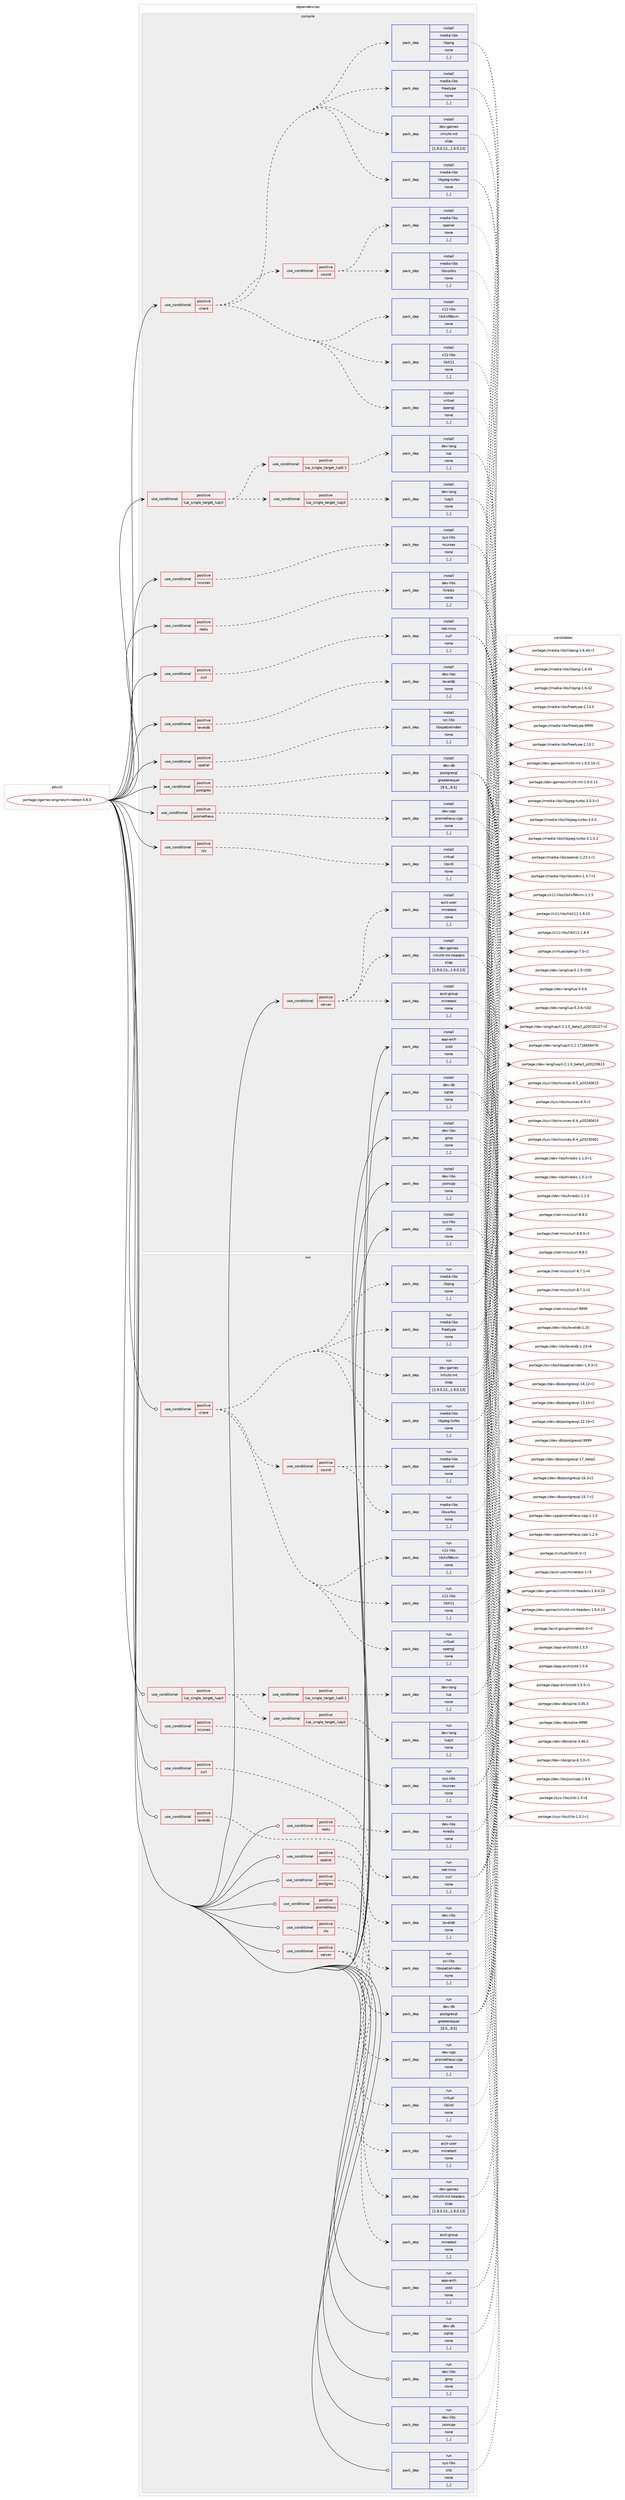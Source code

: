 digraph prolog {

# *************
# Graph options
# *************

newrank=true;
concentrate=true;
compound=true;
graph [rankdir=LR,fontname=Helvetica,fontsize=10,ranksep=1.5];#, ranksep=2.5, nodesep=0.2];
edge  [arrowhead=vee];
node  [fontname=Helvetica,fontsize=10];

# **********
# The ebuild
# **********

subgraph cluster_leftcol {
color=gray;
label=<<i>ebuild</i>>;
id [label="portage://games-engines/minetest-5.8.0", color=red, width=4, href="../games-engines/minetest-5.8.0.svg"];
}

# ****************
# The dependencies
# ****************

subgraph cluster_midcol {
color=gray;
label=<<i>dependencies</i>>;
subgraph cluster_compile {
fillcolor="#eeeeee";
style=filled;
label=<<i>compile</i>>;
subgraph cond63636 {
dependency228645 [label=<<TABLE BORDER="0" CELLBORDER="1" CELLSPACING="0" CELLPADDING="4"><TR><TD ROWSPAN="3" CELLPADDING="10">use_conditional</TD></TR><TR><TD>positive</TD></TR><TR><TD>client</TD></TR></TABLE>>, shape=none, color=red];
subgraph pack163516 {
dependency228646 [label=<<TABLE BORDER="0" CELLBORDER="1" CELLSPACING="0" CELLPADDING="4" WIDTH="220"><TR><TD ROWSPAN="6" CELLPADDING="30">pack_dep</TD></TR><TR><TD WIDTH="110">install</TD></TR><TR><TD>dev-games</TD></TR><TR><TD>irrlicht-mt</TD></TR><TR><TD>tilde</TD></TR><TR><TD>[1.9.0.13,,,1.9.0.13]</TD></TR></TABLE>>, shape=none, color=blue];
}
dependency228645:e -> dependency228646:w [weight=20,style="dashed",arrowhead="vee"];
subgraph pack163517 {
dependency228647 [label=<<TABLE BORDER="0" CELLBORDER="1" CELLSPACING="0" CELLPADDING="4" WIDTH="220"><TR><TD ROWSPAN="6" CELLPADDING="30">pack_dep</TD></TR><TR><TD WIDTH="110">install</TD></TR><TR><TD>media-libs</TD></TR><TR><TD>freetype</TD></TR><TR><TD>none</TD></TR><TR><TD>[,,]</TD></TR></TABLE>>, shape=none, color=blue];
}
dependency228645:e -> dependency228647:w [weight=20,style="dashed",arrowhead="vee"];
subgraph pack163518 {
dependency228648 [label=<<TABLE BORDER="0" CELLBORDER="1" CELLSPACING="0" CELLPADDING="4" WIDTH="220"><TR><TD ROWSPAN="6" CELLPADDING="30">pack_dep</TD></TR><TR><TD WIDTH="110">install</TD></TR><TR><TD>media-libs</TD></TR><TR><TD>libpng</TD></TR><TR><TD>none</TD></TR><TR><TD>[,,]</TD></TR></TABLE>>, shape=none, color=blue];
}
dependency228645:e -> dependency228648:w [weight=20,style="dashed",arrowhead="vee"];
subgraph pack163519 {
dependency228649 [label=<<TABLE BORDER="0" CELLBORDER="1" CELLSPACING="0" CELLPADDING="4" WIDTH="220"><TR><TD ROWSPAN="6" CELLPADDING="30">pack_dep</TD></TR><TR><TD WIDTH="110">install</TD></TR><TR><TD>media-libs</TD></TR><TR><TD>libjpeg-turbo</TD></TR><TR><TD>none</TD></TR><TR><TD>[,,]</TD></TR></TABLE>>, shape=none, color=blue];
}
dependency228645:e -> dependency228649:w [weight=20,style="dashed",arrowhead="vee"];
subgraph pack163520 {
dependency228650 [label=<<TABLE BORDER="0" CELLBORDER="1" CELLSPACING="0" CELLPADDING="4" WIDTH="220"><TR><TD ROWSPAN="6" CELLPADDING="30">pack_dep</TD></TR><TR><TD WIDTH="110">install</TD></TR><TR><TD>virtual</TD></TR><TR><TD>opengl</TD></TR><TR><TD>none</TD></TR><TR><TD>[,,]</TD></TR></TABLE>>, shape=none, color=blue];
}
dependency228645:e -> dependency228650:w [weight=20,style="dashed",arrowhead="vee"];
subgraph pack163521 {
dependency228651 [label=<<TABLE BORDER="0" CELLBORDER="1" CELLSPACING="0" CELLPADDING="4" WIDTH="220"><TR><TD ROWSPAN="6" CELLPADDING="30">pack_dep</TD></TR><TR><TD WIDTH="110">install</TD></TR><TR><TD>x11-libs</TD></TR><TR><TD>libX11</TD></TR><TR><TD>none</TD></TR><TR><TD>[,,]</TD></TR></TABLE>>, shape=none, color=blue];
}
dependency228645:e -> dependency228651:w [weight=20,style="dashed",arrowhead="vee"];
subgraph pack163522 {
dependency228652 [label=<<TABLE BORDER="0" CELLBORDER="1" CELLSPACING="0" CELLPADDING="4" WIDTH="220"><TR><TD ROWSPAN="6" CELLPADDING="30">pack_dep</TD></TR><TR><TD WIDTH="110">install</TD></TR><TR><TD>x11-libs</TD></TR><TR><TD>libXxf86vm</TD></TR><TR><TD>none</TD></TR><TR><TD>[,,]</TD></TR></TABLE>>, shape=none, color=blue];
}
dependency228645:e -> dependency228652:w [weight=20,style="dashed",arrowhead="vee"];
subgraph cond63637 {
dependency228653 [label=<<TABLE BORDER="0" CELLBORDER="1" CELLSPACING="0" CELLPADDING="4"><TR><TD ROWSPAN="3" CELLPADDING="10">use_conditional</TD></TR><TR><TD>positive</TD></TR><TR><TD>sound</TD></TR></TABLE>>, shape=none, color=red];
subgraph pack163523 {
dependency228654 [label=<<TABLE BORDER="0" CELLBORDER="1" CELLSPACING="0" CELLPADDING="4" WIDTH="220"><TR><TD ROWSPAN="6" CELLPADDING="30">pack_dep</TD></TR><TR><TD WIDTH="110">install</TD></TR><TR><TD>media-libs</TD></TR><TR><TD>libvorbis</TD></TR><TR><TD>none</TD></TR><TR><TD>[,,]</TD></TR></TABLE>>, shape=none, color=blue];
}
dependency228653:e -> dependency228654:w [weight=20,style="dashed",arrowhead="vee"];
subgraph pack163524 {
dependency228655 [label=<<TABLE BORDER="0" CELLBORDER="1" CELLSPACING="0" CELLPADDING="4" WIDTH="220"><TR><TD ROWSPAN="6" CELLPADDING="30">pack_dep</TD></TR><TR><TD WIDTH="110">install</TD></TR><TR><TD>media-libs</TD></TR><TR><TD>openal</TD></TR><TR><TD>none</TD></TR><TR><TD>[,,]</TD></TR></TABLE>>, shape=none, color=blue];
}
dependency228653:e -> dependency228655:w [weight=20,style="dashed",arrowhead="vee"];
}
dependency228645:e -> dependency228653:w [weight=20,style="dashed",arrowhead="vee"];
}
id:e -> dependency228645:w [weight=20,style="solid",arrowhead="vee"];
subgraph cond63638 {
dependency228656 [label=<<TABLE BORDER="0" CELLBORDER="1" CELLSPACING="0" CELLPADDING="4"><TR><TD ROWSPAN="3" CELLPADDING="10">use_conditional</TD></TR><TR><TD>positive</TD></TR><TR><TD>curl</TD></TR></TABLE>>, shape=none, color=red];
subgraph pack163525 {
dependency228657 [label=<<TABLE BORDER="0" CELLBORDER="1" CELLSPACING="0" CELLPADDING="4" WIDTH="220"><TR><TD ROWSPAN="6" CELLPADDING="30">pack_dep</TD></TR><TR><TD WIDTH="110">install</TD></TR><TR><TD>net-misc</TD></TR><TR><TD>curl</TD></TR><TR><TD>none</TD></TR><TR><TD>[,,]</TD></TR></TABLE>>, shape=none, color=blue];
}
dependency228656:e -> dependency228657:w [weight=20,style="dashed",arrowhead="vee"];
}
id:e -> dependency228656:w [weight=20,style="solid",arrowhead="vee"];
subgraph cond63639 {
dependency228658 [label=<<TABLE BORDER="0" CELLBORDER="1" CELLSPACING="0" CELLPADDING="4"><TR><TD ROWSPAN="3" CELLPADDING="10">use_conditional</TD></TR><TR><TD>positive</TD></TR><TR><TD>leveldb</TD></TR></TABLE>>, shape=none, color=red];
subgraph pack163526 {
dependency228659 [label=<<TABLE BORDER="0" CELLBORDER="1" CELLSPACING="0" CELLPADDING="4" WIDTH="220"><TR><TD ROWSPAN="6" CELLPADDING="30">pack_dep</TD></TR><TR><TD WIDTH="110">install</TD></TR><TR><TD>dev-libs</TD></TR><TR><TD>leveldb</TD></TR><TR><TD>none</TD></TR><TR><TD>[,,]</TD></TR></TABLE>>, shape=none, color=blue];
}
dependency228658:e -> dependency228659:w [weight=20,style="dashed",arrowhead="vee"];
}
id:e -> dependency228658:w [weight=20,style="solid",arrowhead="vee"];
subgraph cond63640 {
dependency228660 [label=<<TABLE BORDER="0" CELLBORDER="1" CELLSPACING="0" CELLPADDING="4"><TR><TD ROWSPAN="3" CELLPADDING="10">use_conditional</TD></TR><TR><TD>positive</TD></TR><TR><TD>lua_single_target_luajit</TD></TR></TABLE>>, shape=none, color=red];
subgraph cond63641 {
dependency228661 [label=<<TABLE BORDER="0" CELLBORDER="1" CELLSPACING="0" CELLPADDING="4"><TR><TD ROWSPAN="3" CELLPADDING="10">use_conditional</TD></TR><TR><TD>positive</TD></TR><TR><TD>lua_single_target_luajit</TD></TR></TABLE>>, shape=none, color=red];
subgraph pack163527 {
dependency228662 [label=<<TABLE BORDER="0" CELLBORDER="1" CELLSPACING="0" CELLPADDING="4" WIDTH="220"><TR><TD ROWSPAN="6" CELLPADDING="30">pack_dep</TD></TR><TR><TD WIDTH="110">install</TD></TR><TR><TD>dev-lang</TD></TR><TR><TD>luajit</TD></TR><TR><TD>none</TD></TR><TR><TD>[,,]</TD></TR></TABLE>>, shape=none, color=blue];
}
dependency228661:e -> dependency228662:w [weight=20,style="dashed",arrowhead="vee"];
}
dependency228660:e -> dependency228661:w [weight=20,style="dashed",arrowhead="vee"];
subgraph cond63642 {
dependency228663 [label=<<TABLE BORDER="0" CELLBORDER="1" CELLSPACING="0" CELLPADDING="4"><TR><TD ROWSPAN="3" CELLPADDING="10">use_conditional</TD></TR><TR><TD>positive</TD></TR><TR><TD>lua_single_target_lua5-1</TD></TR></TABLE>>, shape=none, color=red];
subgraph pack163528 {
dependency228664 [label=<<TABLE BORDER="0" CELLBORDER="1" CELLSPACING="0" CELLPADDING="4" WIDTH="220"><TR><TD ROWSPAN="6" CELLPADDING="30">pack_dep</TD></TR><TR><TD WIDTH="110">install</TD></TR><TR><TD>dev-lang</TD></TR><TR><TD>lua</TD></TR><TR><TD>none</TD></TR><TR><TD>[,,]</TD></TR></TABLE>>, shape=none, color=blue];
}
dependency228663:e -> dependency228664:w [weight=20,style="dashed",arrowhead="vee"];
}
dependency228660:e -> dependency228663:w [weight=20,style="dashed",arrowhead="vee"];
}
id:e -> dependency228660:w [weight=20,style="solid",arrowhead="vee"];
subgraph cond63643 {
dependency228665 [label=<<TABLE BORDER="0" CELLBORDER="1" CELLSPACING="0" CELLPADDING="4"><TR><TD ROWSPAN="3" CELLPADDING="10">use_conditional</TD></TR><TR><TD>positive</TD></TR><TR><TD>ncurses</TD></TR></TABLE>>, shape=none, color=red];
subgraph pack163529 {
dependency228666 [label=<<TABLE BORDER="0" CELLBORDER="1" CELLSPACING="0" CELLPADDING="4" WIDTH="220"><TR><TD ROWSPAN="6" CELLPADDING="30">pack_dep</TD></TR><TR><TD WIDTH="110">install</TD></TR><TR><TD>sys-libs</TD></TR><TR><TD>ncurses</TD></TR><TR><TD>none</TD></TR><TR><TD>[,,]</TD></TR></TABLE>>, shape=none, color=blue];
}
dependency228665:e -> dependency228666:w [weight=20,style="dashed",arrowhead="vee"];
}
id:e -> dependency228665:w [weight=20,style="solid",arrowhead="vee"];
subgraph cond63644 {
dependency228667 [label=<<TABLE BORDER="0" CELLBORDER="1" CELLSPACING="0" CELLPADDING="4"><TR><TD ROWSPAN="3" CELLPADDING="10">use_conditional</TD></TR><TR><TD>positive</TD></TR><TR><TD>nls</TD></TR></TABLE>>, shape=none, color=red];
subgraph pack163530 {
dependency228668 [label=<<TABLE BORDER="0" CELLBORDER="1" CELLSPACING="0" CELLPADDING="4" WIDTH="220"><TR><TD ROWSPAN="6" CELLPADDING="30">pack_dep</TD></TR><TR><TD WIDTH="110">install</TD></TR><TR><TD>virtual</TD></TR><TR><TD>libintl</TD></TR><TR><TD>none</TD></TR><TR><TD>[,,]</TD></TR></TABLE>>, shape=none, color=blue];
}
dependency228667:e -> dependency228668:w [weight=20,style="dashed",arrowhead="vee"];
}
id:e -> dependency228667:w [weight=20,style="solid",arrowhead="vee"];
subgraph cond63645 {
dependency228669 [label=<<TABLE BORDER="0" CELLBORDER="1" CELLSPACING="0" CELLPADDING="4"><TR><TD ROWSPAN="3" CELLPADDING="10">use_conditional</TD></TR><TR><TD>positive</TD></TR><TR><TD>postgres</TD></TR></TABLE>>, shape=none, color=red];
subgraph pack163531 {
dependency228670 [label=<<TABLE BORDER="0" CELLBORDER="1" CELLSPACING="0" CELLPADDING="4" WIDTH="220"><TR><TD ROWSPAN="6" CELLPADDING="30">pack_dep</TD></TR><TR><TD WIDTH="110">install</TD></TR><TR><TD>dev-db</TD></TR><TR><TD>postgresql</TD></TR><TR><TD>greaterequal</TD></TR><TR><TD>[9.5,,,9.5]</TD></TR></TABLE>>, shape=none, color=blue];
}
dependency228669:e -> dependency228670:w [weight=20,style="dashed",arrowhead="vee"];
}
id:e -> dependency228669:w [weight=20,style="solid",arrowhead="vee"];
subgraph cond63646 {
dependency228671 [label=<<TABLE BORDER="0" CELLBORDER="1" CELLSPACING="0" CELLPADDING="4"><TR><TD ROWSPAN="3" CELLPADDING="10">use_conditional</TD></TR><TR><TD>positive</TD></TR><TR><TD>prometheus</TD></TR></TABLE>>, shape=none, color=red];
subgraph pack163532 {
dependency228672 [label=<<TABLE BORDER="0" CELLBORDER="1" CELLSPACING="0" CELLPADDING="4" WIDTH="220"><TR><TD ROWSPAN="6" CELLPADDING="30">pack_dep</TD></TR><TR><TD WIDTH="110">install</TD></TR><TR><TD>dev-cpp</TD></TR><TR><TD>prometheus-cpp</TD></TR><TR><TD>none</TD></TR><TR><TD>[,,]</TD></TR></TABLE>>, shape=none, color=blue];
}
dependency228671:e -> dependency228672:w [weight=20,style="dashed",arrowhead="vee"];
}
id:e -> dependency228671:w [weight=20,style="solid",arrowhead="vee"];
subgraph cond63647 {
dependency228673 [label=<<TABLE BORDER="0" CELLBORDER="1" CELLSPACING="0" CELLPADDING="4"><TR><TD ROWSPAN="3" CELLPADDING="10">use_conditional</TD></TR><TR><TD>positive</TD></TR><TR><TD>redis</TD></TR></TABLE>>, shape=none, color=red];
subgraph pack163533 {
dependency228674 [label=<<TABLE BORDER="0" CELLBORDER="1" CELLSPACING="0" CELLPADDING="4" WIDTH="220"><TR><TD ROWSPAN="6" CELLPADDING="30">pack_dep</TD></TR><TR><TD WIDTH="110">install</TD></TR><TR><TD>dev-libs</TD></TR><TR><TD>hiredis</TD></TR><TR><TD>none</TD></TR><TR><TD>[,,]</TD></TR></TABLE>>, shape=none, color=blue];
}
dependency228673:e -> dependency228674:w [weight=20,style="dashed",arrowhead="vee"];
}
id:e -> dependency228673:w [weight=20,style="solid",arrowhead="vee"];
subgraph cond63648 {
dependency228675 [label=<<TABLE BORDER="0" CELLBORDER="1" CELLSPACING="0" CELLPADDING="4"><TR><TD ROWSPAN="3" CELLPADDING="10">use_conditional</TD></TR><TR><TD>positive</TD></TR><TR><TD>server</TD></TR></TABLE>>, shape=none, color=red];
subgraph pack163534 {
dependency228676 [label=<<TABLE BORDER="0" CELLBORDER="1" CELLSPACING="0" CELLPADDING="4" WIDTH="220"><TR><TD ROWSPAN="6" CELLPADDING="30">pack_dep</TD></TR><TR><TD WIDTH="110">install</TD></TR><TR><TD>acct-group</TD></TR><TR><TD>minetest</TD></TR><TR><TD>none</TD></TR><TR><TD>[,,]</TD></TR></TABLE>>, shape=none, color=blue];
}
dependency228675:e -> dependency228676:w [weight=20,style="dashed",arrowhead="vee"];
subgraph pack163535 {
dependency228677 [label=<<TABLE BORDER="0" CELLBORDER="1" CELLSPACING="0" CELLPADDING="4" WIDTH="220"><TR><TD ROWSPAN="6" CELLPADDING="30">pack_dep</TD></TR><TR><TD WIDTH="110">install</TD></TR><TR><TD>acct-user</TD></TR><TR><TD>minetest</TD></TR><TR><TD>none</TD></TR><TR><TD>[,,]</TD></TR></TABLE>>, shape=none, color=blue];
}
dependency228675:e -> dependency228677:w [weight=20,style="dashed",arrowhead="vee"];
subgraph pack163536 {
dependency228678 [label=<<TABLE BORDER="0" CELLBORDER="1" CELLSPACING="0" CELLPADDING="4" WIDTH="220"><TR><TD ROWSPAN="6" CELLPADDING="30">pack_dep</TD></TR><TR><TD WIDTH="110">install</TD></TR><TR><TD>dev-games</TD></TR><TR><TD>irrlicht-mt-headers</TD></TR><TR><TD>tilde</TD></TR><TR><TD>[1.9.0.13,,,1.9.0.13]</TD></TR></TABLE>>, shape=none, color=blue];
}
dependency228675:e -> dependency228678:w [weight=20,style="dashed",arrowhead="vee"];
}
id:e -> dependency228675:w [weight=20,style="solid",arrowhead="vee"];
subgraph cond63649 {
dependency228679 [label=<<TABLE BORDER="0" CELLBORDER="1" CELLSPACING="0" CELLPADDING="4"><TR><TD ROWSPAN="3" CELLPADDING="10">use_conditional</TD></TR><TR><TD>positive</TD></TR><TR><TD>spatial</TD></TR></TABLE>>, shape=none, color=red];
subgraph pack163537 {
dependency228680 [label=<<TABLE BORDER="0" CELLBORDER="1" CELLSPACING="0" CELLPADDING="4" WIDTH="220"><TR><TD ROWSPAN="6" CELLPADDING="30">pack_dep</TD></TR><TR><TD WIDTH="110">install</TD></TR><TR><TD>sci-libs</TD></TR><TR><TD>libspatialindex</TD></TR><TR><TD>none</TD></TR><TR><TD>[,,]</TD></TR></TABLE>>, shape=none, color=blue];
}
dependency228679:e -> dependency228680:w [weight=20,style="dashed",arrowhead="vee"];
}
id:e -> dependency228679:w [weight=20,style="solid",arrowhead="vee"];
subgraph pack163538 {
dependency228681 [label=<<TABLE BORDER="0" CELLBORDER="1" CELLSPACING="0" CELLPADDING="4" WIDTH="220"><TR><TD ROWSPAN="6" CELLPADDING="30">pack_dep</TD></TR><TR><TD WIDTH="110">install</TD></TR><TR><TD>app-arch</TD></TR><TR><TD>zstd</TD></TR><TR><TD>none</TD></TR><TR><TD>[,,]</TD></TR></TABLE>>, shape=none, color=blue];
}
id:e -> dependency228681:w [weight=20,style="solid",arrowhead="vee"];
subgraph pack163539 {
dependency228682 [label=<<TABLE BORDER="0" CELLBORDER="1" CELLSPACING="0" CELLPADDING="4" WIDTH="220"><TR><TD ROWSPAN="6" CELLPADDING="30">pack_dep</TD></TR><TR><TD WIDTH="110">install</TD></TR><TR><TD>dev-db</TD></TR><TR><TD>sqlite</TD></TR><TR><TD>none</TD></TR><TR><TD>[,,]</TD></TR></TABLE>>, shape=none, color=blue];
}
id:e -> dependency228682:w [weight=20,style="solid",arrowhead="vee"];
subgraph pack163540 {
dependency228683 [label=<<TABLE BORDER="0" CELLBORDER="1" CELLSPACING="0" CELLPADDING="4" WIDTH="220"><TR><TD ROWSPAN="6" CELLPADDING="30">pack_dep</TD></TR><TR><TD WIDTH="110">install</TD></TR><TR><TD>dev-libs</TD></TR><TR><TD>gmp</TD></TR><TR><TD>none</TD></TR><TR><TD>[,,]</TD></TR></TABLE>>, shape=none, color=blue];
}
id:e -> dependency228683:w [weight=20,style="solid",arrowhead="vee"];
subgraph pack163541 {
dependency228684 [label=<<TABLE BORDER="0" CELLBORDER="1" CELLSPACING="0" CELLPADDING="4" WIDTH="220"><TR><TD ROWSPAN="6" CELLPADDING="30">pack_dep</TD></TR><TR><TD WIDTH="110">install</TD></TR><TR><TD>dev-libs</TD></TR><TR><TD>jsoncpp</TD></TR><TR><TD>none</TD></TR><TR><TD>[,,]</TD></TR></TABLE>>, shape=none, color=blue];
}
id:e -> dependency228684:w [weight=20,style="solid",arrowhead="vee"];
subgraph pack163542 {
dependency228685 [label=<<TABLE BORDER="0" CELLBORDER="1" CELLSPACING="0" CELLPADDING="4" WIDTH="220"><TR><TD ROWSPAN="6" CELLPADDING="30">pack_dep</TD></TR><TR><TD WIDTH="110">install</TD></TR><TR><TD>sys-libs</TD></TR><TR><TD>zlib</TD></TR><TR><TD>none</TD></TR><TR><TD>[,,]</TD></TR></TABLE>>, shape=none, color=blue];
}
id:e -> dependency228685:w [weight=20,style="solid",arrowhead="vee"];
}
subgraph cluster_compileandrun {
fillcolor="#eeeeee";
style=filled;
label=<<i>compile and run</i>>;
}
subgraph cluster_run {
fillcolor="#eeeeee";
style=filled;
label=<<i>run</i>>;
subgraph cond63650 {
dependency228686 [label=<<TABLE BORDER="0" CELLBORDER="1" CELLSPACING="0" CELLPADDING="4"><TR><TD ROWSPAN="3" CELLPADDING="10">use_conditional</TD></TR><TR><TD>positive</TD></TR><TR><TD>client</TD></TR></TABLE>>, shape=none, color=red];
subgraph pack163543 {
dependency228687 [label=<<TABLE BORDER="0" CELLBORDER="1" CELLSPACING="0" CELLPADDING="4" WIDTH="220"><TR><TD ROWSPAN="6" CELLPADDING="30">pack_dep</TD></TR><TR><TD WIDTH="110">run</TD></TR><TR><TD>dev-games</TD></TR><TR><TD>irrlicht-mt</TD></TR><TR><TD>tilde</TD></TR><TR><TD>[1.9.0.13,,,1.9.0.13]</TD></TR></TABLE>>, shape=none, color=blue];
}
dependency228686:e -> dependency228687:w [weight=20,style="dashed",arrowhead="vee"];
subgraph pack163544 {
dependency228688 [label=<<TABLE BORDER="0" CELLBORDER="1" CELLSPACING="0" CELLPADDING="4" WIDTH="220"><TR><TD ROWSPAN="6" CELLPADDING="30">pack_dep</TD></TR><TR><TD WIDTH="110">run</TD></TR><TR><TD>media-libs</TD></TR><TR><TD>freetype</TD></TR><TR><TD>none</TD></TR><TR><TD>[,,]</TD></TR></TABLE>>, shape=none, color=blue];
}
dependency228686:e -> dependency228688:w [weight=20,style="dashed",arrowhead="vee"];
subgraph pack163545 {
dependency228689 [label=<<TABLE BORDER="0" CELLBORDER="1" CELLSPACING="0" CELLPADDING="4" WIDTH="220"><TR><TD ROWSPAN="6" CELLPADDING="30">pack_dep</TD></TR><TR><TD WIDTH="110">run</TD></TR><TR><TD>media-libs</TD></TR><TR><TD>libpng</TD></TR><TR><TD>none</TD></TR><TR><TD>[,,]</TD></TR></TABLE>>, shape=none, color=blue];
}
dependency228686:e -> dependency228689:w [weight=20,style="dashed",arrowhead="vee"];
subgraph pack163546 {
dependency228690 [label=<<TABLE BORDER="0" CELLBORDER="1" CELLSPACING="0" CELLPADDING="4" WIDTH="220"><TR><TD ROWSPAN="6" CELLPADDING="30">pack_dep</TD></TR><TR><TD WIDTH="110">run</TD></TR><TR><TD>media-libs</TD></TR><TR><TD>libjpeg-turbo</TD></TR><TR><TD>none</TD></TR><TR><TD>[,,]</TD></TR></TABLE>>, shape=none, color=blue];
}
dependency228686:e -> dependency228690:w [weight=20,style="dashed",arrowhead="vee"];
subgraph pack163547 {
dependency228691 [label=<<TABLE BORDER="0" CELLBORDER="1" CELLSPACING="0" CELLPADDING="4" WIDTH="220"><TR><TD ROWSPAN="6" CELLPADDING="30">pack_dep</TD></TR><TR><TD WIDTH="110">run</TD></TR><TR><TD>virtual</TD></TR><TR><TD>opengl</TD></TR><TR><TD>none</TD></TR><TR><TD>[,,]</TD></TR></TABLE>>, shape=none, color=blue];
}
dependency228686:e -> dependency228691:w [weight=20,style="dashed",arrowhead="vee"];
subgraph pack163548 {
dependency228692 [label=<<TABLE BORDER="0" CELLBORDER="1" CELLSPACING="0" CELLPADDING="4" WIDTH="220"><TR><TD ROWSPAN="6" CELLPADDING="30">pack_dep</TD></TR><TR><TD WIDTH="110">run</TD></TR><TR><TD>x11-libs</TD></TR><TR><TD>libX11</TD></TR><TR><TD>none</TD></TR><TR><TD>[,,]</TD></TR></TABLE>>, shape=none, color=blue];
}
dependency228686:e -> dependency228692:w [weight=20,style="dashed",arrowhead="vee"];
subgraph pack163549 {
dependency228693 [label=<<TABLE BORDER="0" CELLBORDER="1" CELLSPACING="0" CELLPADDING="4" WIDTH="220"><TR><TD ROWSPAN="6" CELLPADDING="30">pack_dep</TD></TR><TR><TD WIDTH="110">run</TD></TR><TR><TD>x11-libs</TD></TR><TR><TD>libXxf86vm</TD></TR><TR><TD>none</TD></TR><TR><TD>[,,]</TD></TR></TABLE>>, shape=none, color=blue];
}
dependency228686:e -> dependency228693:w [weight=20,style="dashed",arrowhead="vee"];
subgraph cond63651 {
dependency228694 [label=<<TABLE BORDER="0" CELLBORDER="1" CELLSPACING="0" CELLPADDING="4"><TR><TD ROWSPAN="3" CELLPADDING="10">use_conditional</TD></TR><TR><TD>positive</TD></TR><TR><TD>sound</TD></TR></TABLE>>, shape=none, color=red];
subgraph pack163550 {
dependency228695 [label=<<TABLE BORDER="0" CELLBORDER="1" CELLSPACING="0" CELLPADDING="4" WIDTH="220"><TR><TD ROWSPAN="6" CELLPADDING="30">pack_dep</TD></TR><TR><TD WIDTH="110">run</TD></TR><TR><TD>media-libs</TD></TR><TR><TD>libvorbis</TD></TR><TR><TD>none</TD></TR><TR><TD>[,,]</TD></TR></TABLE>>, shape=none, color=blue];
}
dependency228694:e -> dependency228695:w [weight=20,style="dashed",arrowhead="vee"];
subgraph pack163551 {
dependency228696 [label=<<TABLE BORDER="0" CELLBORDER="1" CELLSPACING="0" CELLPADDING="4" WIDTH="220"><TR><TD ROWSPAN="6" CELLPADDING="30">pack_dep</TD></TR><TR><TD WIDTH="110">run</TD></TR><TR><TD>media-libs</TD></TR><TR><TD>openal</TD></TR><TR><TD>none</TD></TR><TR><TD>[,,]</TD></TR></TABLE>>, shape=none, color=blue];
}
dependency228694:e -> dependency228696:w [weight=20,style="dashed",arrowhead="vee"];
}
dependency228686:e -> dependency228694:w [weight=20,style="dashed",arrowhead="vee"];
}
id:e -> dependency228686:w [weight=20,style="solid",arrowhead="odot"];
subgraph cond63652 {
dependency228697 [label=<<TABLE BORDER="0" CELLBORDER="1" CELLSPACING="0" CELLPADDING="4"><TR><TD ROWSPAN="3" CELLPADDING="10">use_conditional</TD></TR><TR><TD>positive</TD></TR><TR><TD>curl</TD></TR></TABLE>>, shape=none, color=red];
subgraph pack163552 {
dependency228698 [label=<<TABLE BORDER="0" CELLBORDER="1" CELLSPACING="0" CELLPADDING="4" WIDTH="220"><TR><TD ROWSPAN="6" CELLPADDING="30">pack_dep</TD></TR><TR><TD WIDTH="110">run</TD></TR><TR><TD>net-misc</TD></TR><TR><TD>curl</TD></TR><TR><TD>none</TD></TR><TR><TD>[,,]</TD></TR></TABLE>>, shape=none, color=blue];
}
dependency228697:e -> dependency228698:w [weight=20,style="dashed",arrowhead="vee"];
}
id:e -> dependency228697:w [weight=20,style="solid",arrowhead="odot"];
subgraph cond63653 {
dependency228699 [label=<<TABLE BORDER="0" CELLBORDER="1" CELLSPACING="0" CELLPADDING="4"><TR><TD ROWSPAN="3" CELLPADDING="10">use_conditional</TD></TR><TR><TD>positive</TD></TR><TR><TD>leveldb</TD></TR></TABLE>>, shape=none, color=red];
subgraph pack163553 {
dependency228700 [label=<<TABLE BORDER="0" CELLBORDER="1" CELLSPACING="0" CELLPADDING="4" WIDTH="220"><TR><TD ROWSPAN="6" CELLPADDING="30">pack_dep</TD></TR><TR><TD WIDTH="110">run</TD></TR><TR><TD>dev-libs</TD></TR><TR><TD>leveldb</TD></TR><TR><TD>none</TD></TR><TR><TD>[,,]</TD></TR></TABLE>>, shape=none, color=blue];
}
dependency228699:e -> dependency228700:w [weight=20,style="dashed",arrowhead="vee"];
}
id:e -> dependency228699:w [weight=20,style="solid",arrowhead="odot"];
subgraph cond63654 {
dependency228701 [label=<<TABLE BORDER="0" CELLBORDER="1" CELLSPACING="0" CELLPADDING="4"><TR><TD ROWSPAN="3" CELLPADDING="10">use_conditional</TD></TR><TR><TD>positive</TD></TR><TR><TD>lua_single_target_luajit</TD></TR></TABLE>>, shape=none, color=red];
subgraph cond63655 {
dependency228702 [label=<<TABLE BORDER="0" CELLBORDER="1" CELLSPACING="0" CELLPADDING="4"><TR><TD ROWSPAN="3" CELLPADDING="10">use_conditional</TD></TR><TR><TD>positive</TD></TR><TR><TD>lua_single_target_luajit</TD></TR></TABLE>>, shape=none, color=red];
subgraph pack163554 {
dependency228703 [label=<<TABLE BORDER="0" CELLBORDER="1" CELLSPACING="0" CELLPADDING="4" WIDTH="220"><TR><TD ROWSPAN="6" CELLPADDING="30">pack_dep</TD></TR><TR><TD WIDTH="110">run</TD></TR><TR><TD>dev-lang</TD></TR><TR><TD>luajit</TD></TR><TR><TD>none</TD></TR><TR><TD>[,,]</TD></TR></TABLE>>, shape=none, color=blue];
}
dependency228702:e -> dependency228703:w [weight=20,style="dashed",arrowhead="vee"];
}
dependency228701:e -> dependency228702:w [weight=20,style="dashed",arrowhead="vee"];
subgraph cond63656 {
dependency228704 [label=<<TABLE BORDER="0" CELLBORDER="1" CELLSPACING="0" CELLPADDING="4"><TR><TD ROWSPAN="3" CELLPADDING="10">use_conditional</TD></TR><TR><TD>positive</TD></TR><TR><TD>lua_single_target_lua5-1</TD></TR></TABLE>>, shape=none, color=red];
subgraph pack163555 {
dependency228705 [label=<<TABLE BORDER="0" CELLBORDER="1" CELLSPACING="0" CELLPADDING="4" WIDTH="220"><TR><TD ROWSPAN="6" CELLPADDING="30">pack_dep</TD></TR><TR><TD WIDTH="110">run</TD></TR><TR><TD>dev-lang</TD></TR><TR><TD>lua</TD></TR><TR><TD>none</TD></TR><TR><TD>[,,]</TD></TR></TABLE>>, shape=none, color=blue];
}
dependency228704:e -> dependency228705:w [weight=20,style="dashed",arrowhead="vee"];
}
dependency228701:e -> dependency228704:w [weight=20,style="dashed",arrowhead="vee"];
}
id:e -> dependency228701:w [weight=20,style="solid",arrowhead="odot"];
subgraph cond63657 {
dependency228706 [label=<<TABLE BORDER="0" CELLBORDER="1" CELLSPACING="0" CELLPADDING="4"><TR><TD ROWSPAN="3" CELLPADDING="10">use_conditional</TD></TR><TR><TD>positive</TD></TR><TR><TD>ncurses</TD></TR></TABLE>>, shape=none, color=red];
subgraph pack163556 {
dependency228707 [label=<<TABLE BORDER="0" CELLBORDER="1" CELLSPACING="0" CELLPADDING="4" WIDTH="220"><TR><TD ROWSPAN="6" CELLPADDING="30">pack_dep</TD></TR><TR><TD WIDTH="110">run</TD></TR><TR><TD>sys-libs</TD></TR><TR><TD>ncurses</TD></TR><TR><TD>none</TD></TR><TR><TD>[,,]</TD></TR></TABLE>>, shape=none, color=blue];
}
dependency228706:e -> dependency228707:w [weight=20,style="dashed",arrowhead="vee"];
}
id:e -> dependency228706:w [weight=20,style="solid",arrowhead="odot"];
subgraph cond63658 {
dependency228708 [label=<<TABLE BORDER="0" CELLBORDER="1" CELLSPACING="0" CELLPADDING="4"><TR><TD ROWSPAN="3" CELLPADDING="10">use_conditional</TD></TR><TR><TD>positive</TD></TR><TR><TD>nls</TD></TR></TABLE>>, shape=none, color=red];
subgraph pack163557 {
dependency228709 [label=<<TABLE BORDER="0" CELLBORDER="1" CELLSPACING="0" CELLPADDING="4" WIDTH="220"><TR><TD ROWSPAN="6" CELLPADDING="30">pack_dep</TD></TR><TR><TD WIDTH="110">run</TD></TR><TR><TD>virtual</TD></TR><TR><TD>libintl</TD></TR><TR><TD>none</TD></TR><TR><TD>[,,]</TD></TR></TABLE>>, shape=none, color=blue];
}
dependency228708:e -> dependency228709:w [weight=20,style="dashed",arrowhead="vee"];
}
id:e -> dependency228708:w [weight=20,style="solid",arrowhead="odot"];
subgraph cond63659 {
dependency228710 [label=<<TABLE BORDER="0" CELLBORDER="1" CELLSPACING="0" CELLPADDING="4"><TR><TD ROWSPAN="3" CELLPADDING="10">use_conditional</TD></TR><TR><TD>positive</TD></TR><TR><TD>postgres</TD></TR></TABLE>>, shape=none, color=red];
subgraph pack163558 {
dependency228711 [label=<<TABLE BORDER="0" CELLBORDER="1" CELLSPACING="0" CELLPADDING="4" WIDTH="220"><TR><TD ROWSPAN="6" CELLPADDING="30">pack_dep</TD></TR><TR><TD WIDTH="110">run</TD></TR><TR><TD>dev-db</TD></TR><TR><TD>postgresql</TD></TR><TR><TD>greaterequal</TD></TR><TR><TD>[9.5,,,9.5]</TD></TR></TABLE>>, shape=none, color=blue];
}
dependency228710:e -> dependency228711:w [weight=20,style="dashed",arrowhead="vee"];
}
id:e -> dependency228710:w [weight=20,style="solid",arrowhead="odot"];
subgraph cond63660 {
dependency228712 [label=<<TABLE BORDER="0" CELLBORDER="1" CELLSPACING="0" CELLPADDING="4"><TR><TD ROWSPAN="3" CELLPADDING="10">use_conditional</TD></TR><TR><TD>positive</TD></TR><TR><TD>prometheus</TD></TR></TABLE>>, shape=none, color=red];
subgraph pack163559 {
dependency228713 [label=<<TABLE BORDER="0" CELLBORDER="1" CELLSPACING="0" CELLPADDING="4" WIDTH="220"><TR><TD ROWSPAN="6" CELLPADDING="30">pack_dep</TD></TR><TR><TD WIDTH="110">run</TD></TR><TR><TD>dev-cpp</TD></TR><TR><TD>prometheus-cpp</TD></TR><TR><TD>none</TD></TR><TR><TD>[,,]</TD></TR></TABLE>>, shape=none, color=blue];
}
dependency228712:e -> dependency228713:w [weight=20,style="dashed",arrowhead="vee"];
}
id:e -> dependency228712:w [weight=20,style="solid",arrowhead="odot"];
subgraph cond63661 {
dependency228714 [label=<<TABLE BORDER="0" CELLBORDER="1" CELLSPACING="0" CELLPADDING="4"><TR><TD ROWSPAN="3" CELLPADDING="10">use_conditional</TD></TR><TR><TD>positive</TD></TR><TR><TD>redis</TD></TR></TABLE>>, shape=none, color=red];
subgraph pack163560 {
dependency228715 [label=<<TABLE BORDER="0" CELLBORDER="1" CELLSPACING="0" CELLPADDING="4" WIDTH="220"><TR><TD ROWSPAN="6" CELLPADDING="30">pack_dep</TD></TR><TR><TD WIDTH="110">run</TD></TR><TR><TD>dev-libs</TD></TR><TR><TD>hiredis</TD></TR><TR><TD>none</TD></TR><TR><TD>[,,]</TD></TR></TABLE>>, shape=none, color=blue];
}
dependency228714:e -> dependency228715:w [weight=20,style="dashed",arrowhead="vee"];
}
id:e -> dependency228714:w [weight=20,style="solid",arrowhead="odot"];
subgraph cond63662 {
dependency228716 [label=<<TABLE BORDER="0" CELLBORDER="1" CELLSPACING="0" CELLPADDING="4"><TR><TD ROWSPAN="3" CELLPADDING="10">use_conditional</TD></TR><TR><TD>positive</TD></TR><TR><TD>server</TD></TR></TABLE>>, shape=none, color=red];
subgraph pack163561 {
dependency228717 [label=<<TABLE BORDER="0" CELLBORDER="1" CELLSPACING="0" CELLPADDING="4" WIDTH="220"><TR><TD ROWSPAN="6" CELLPADDING="30">pack_dep</TD></TR><TR><TD WIDTH="110">run</TD></TR><TR><TD>acct-group</TD></TR><TR><TD>minetest</TD></TR><TR><TD>none</TD></TR><TR><TD>[,,]</TD></TR></TABLE>>, shape=none, color=blue];
}
dependency228716:e -> dependency228717:w [weight=20,style="dashed",arrowhead="vee"];
subgraph pack163562 {
dependency228718 [label=<<TABLE BORDER="0" CELLBORDER="1" CELLSPACING="0" CELLPADDING="4" WIDTH="220"><TR><TD ROWSPAN="6" CELLPADDING="30">pack_dep</TD></TR><TR><TD WIDTH="110">run</TD></TR><TR><TD>acct-user</TD></TR><TR><TD>minetest</TD></TR><TR><TD>none</TD></TR><TR><TD>[,,]</TD></TR></TABLE>>, shape=none, color=blue];
}
dependency228716:e -> dependency228718:w [weight=20,style="dashed",arrowhead="vee"];
subgraph pack163563 {
dependency228719 [label=<<TABLE BORDER="0" CELLBORDER="1" CELLSPACING="0" CELLPADDING="4" WIDTH="220"><TR><TD ROWSPAN="6" CELLPADDING="30">pack_dep</TD></TR><TR><TD WIDTH="110">run</TD></TR><TR><TD>dev-games</TD></TR><TR><TD>irrlicht-mt-headers</TD></TR><TR><TD>tilde</TD></TR><TR><TD>[1.9.0.13,,,1.9.0.13]</TD></TR></TABLE>>, shape=none, color=blue];
}
dependency228716:e -> dependency228719:w [weight=20,style="dashed",arrowhead="vee"];
}
id:e -> dependency228716:w [weight=20,style="solid",arrowhead="odot"];
subgraph cond63663 {
dependency228720 [label=<<TABLE BORDER="0" CELLBORDER="1" CELLSPACING="0" CELLPADDING="4"><TR><TD ROWSPAN="3" CELLPADDING="10">use_conditional</TD></TR><TR><TD>positive</TD></TR><TR><TD>spatial</TD></TR></TABLE>>, shape=none, color=red];
subgraph pack163564 {
dependency228721 [label=<<TABLE BORDER="0" CELLBORDER="1" CELLSPACING="0" CELLPADDING="4" WIDTH="220"><TR><TD ROWSPAN="6" CELLPADDING="30">pack_dep</TD></TR><TR><TD WIDTH="110">run</TD></TR><TR><TD>sci-libs</TD></TR><TR><TD>libspatialindex</TD></TR><TR><TD>none</TD></TR><TR><TD>[,,]</TD></TR></TABLE>>, shape=none, color=blue];
}
dependency228720:e -> dependency228721:w [weight=20,style="dashed",arrowhead="vee"];
}
id:e -> dependency228720:w [weight=20,style="solid",arrowhead="odot"];
subgraph pack163565 {
dependency228722 [label=<<TABLE BORDER="0" CELLBORDER="1" CELLSPACING="0" CELLPADDING="4" WIDTH="220"><TR><TD ROWSPAN="6" CELLPADDING="30">pack_dep</TD></TR><TR><TD WIDTH="110">run</TD></TR><TR><TD>app-arch</TD></TR><TR><TD>zstd</TD></TR><TR><TD>none</TD></TR><TR><TD>[,,]</TD></TR></TABLE>>, shape=none, color=blue];
}
id:e -> dependency228722:w [weight=20,style="solid",arrowhead="odot"];
subgraph pack163566 {
dependency228723 [label=<<TABLE BORDER="0" CELLBORDER="1" CELLSPACING="0" CELLPADDING="4" WIDTH="220"><TR><TD ROWSPAN="6" CELLPADDING="30">pack_dep</TD></TR><TR><TD WIDTH="110">run</TD></TR><TR><TD>dev-db</TD></TR><TR><TD>sqlite</TD></TR><TR><TD>none</TD></TR><TR><TD>[,,]</TD></TR></TABLE>>, shape=none, color=blue];
}
id:e -> dependency228723:w [weight=20,style="solid",arrowhead="odot"];
subgraph pack163567 {
dependency228724 [label=<<TABLE BORDER="0" CELLBORDER="1" CELLSPACING="0" CELLPADDING="4" WIDTH="220"><TR><TD ROWSPAN="6" CELLPADDING="30">pack_dep</TD></TR><TR><TD WIDTH="110">run</TD></TR><TR><TD>dev-libs</TD></TR><TR><TD>gmp</TD></TR><TR><TD>none</TD></TR><TR><TD>[,,]</TD></TR></TABLE>>, shape=none, color=blue];
}
id:e -> dependency228724:w [weight=20,style="solid",arrowhead="odot"];
subgraph pack163568 {
dependency228725 [label=<<TABLE BORDER="0" CELLBORDER="1" CELLSPACING="0" CELLPADDING="4" WIDTH="220"><TR><TD ROWSPAN="6" CELLPADDING="30">pack_dep</TD></TR><TR><TD WIDTH="110">run</TD></TR><TR><TD>dev-libs</TD></TR><TR><TD>jsoncpp</TD></TR><TR><TD>none</TD></TR><TR><TD>[,,]</TD></TR></TABLE>>, shape=none, color=blue];
}
id:e -> dependency228725:w [weight=20,style="solid",arrowhead="odot"];
subgraph pack163569 {
dependency228726 [label=<<TABLE BORDER="0" CELLBORDER="1" CELLSPACING="0" CELLPADDING="4" WIDTH="220"><TR><TD ROWSPAN="6" CELLPADDING="30">pack_dep</TD></TR><TR><TD WIDTH="110">run</TD></TR><TR><TD>sys-libs</TD></TR><TR><TD>zlib</TD></TR><TR><TD>none</TD></TR><TR><TD>[,,]</TD></TR></TABLE>>, shape=none, color=blue];
}
id:e -> dependency228726:w [weight=20,style="solid",arrowhead="odot"];
}
}

# **************
# The candidates
# **************

subgraph cluster_choices {
rank=same;
color=gray;
label=<<i>candidates</i>>;

subgraph choice163516 {
color=black;
nodesep=1;
choice1001011184510397109101115471051141141081059910411645109116454946574648464951 [label="portage://dev-games/irrlicht-mt-1.9.0.13", color=red, width=4,href="../dev-games/irrlicht-mt-1.9.0.13.svg"];
choice10010111845103971091011154710511411410810599104116451091164549465746484649484511449 [label="portage://dev-games/irrlicht-mt-1.9.0.10-r1", color=red, width=4,href="../dev-games/irrlicht-mt-1.9.0.10-r1.svg"];
dependency228646:e -> choice1001011184510397109101115471051141141081059910411645109116454946574648464951:w [style=dotted,weight="100"];
dependency228646:e -> choice10010111845103971091011154710511411410810599104116451091164549465746484649484511449:w [style=dotted,weight="100"];
}
subgraph choice163517 {
color=black;
nodesep=1;
choice109101100105974510810598115471021141011011161211121014557575757 [label="portage://media-libs/freetype-9999", color=red, width=4,href="../media-libs/freetype-9999.svg"];
choice1091011001059745108105981154710211410110111612111210145504649514650 [label="portage://media-libs/freetype-2.13.2", color=red, width=4,href="../media-libs/freetype-2.13.2.svg"];
choice1091011001059745108105981154710211410110111612111210145504649514648 [label="portage://media-libs/freetype-2.13.0", color=red, width=4,href="../media-libs/freetype-2.13.0.svg"];
dependency228647:e -> choice109101100105974510810598115471021141011011161211121014557575757:w [style=dotted,weight="100"];
dependency228647:e -> choice1091011001059745108105981154710211410110111612111210145504649514650:w [style=dotted,weight="100"];
dependency228647:e -> choice1091011001059745108105981154710211410110111612111210145504649514648:w [style=dotted,weight="100"];
}
subgraph choice163518 {
color=black;
nodesep=1;
choice109101100105974510810598115471081059811211010345494654465251 [label="portage://media-libs/libpng-1.6.43", color=red, width=4,href="../media-libs/libpng-1.6.43.svg"];
choice109101100105974510810598115471081059811211010345494654465250 [label="portage://media-libs/libpng-1.6.42", color=red, width=4,href="../media-libs/libpng-1.6.42.svg"];
choice1091011001059745108105981154710810598112110103454946544652484511449 [label="portage://media-libs/libpng-1.6.40-r1", color=red, width=4,href="../media-libs/libpng-1.6.40-r1.svg"];
dependency228648:e -> choice109101100105974510810598115471081059811211010345494654465251:w [style=dotted,weight="100"];
dependency228648:e -> choice109101100105974510810598115471081059811211010345494654465250:w [style=dotted,weight="100"];
dependency228648:e -> choice1091011001059745108105981154710810598112110103454946544652484511449:w [style=dotted,weight="100"];
}
subgraph choice163519 {
color=black;
nodesep=1;
choice109101100105974510810598115471081059810611210110345116117114981114551464846514511449 [label="portage://media-libs/libjpeg-turbo-3.0.3-r1", color=red, width=4,href="../media-libs/libjpeg-turbo-3.0.3-r1.svg"];
choice10910110010597451081059811547108105981061121011034511611711498111455146484648 [label="portage://media-libs/libjpeg-turbo-3.0.0", color=red, width=4,href="../media-libs/libjpeg-turbo-3.0.0.svg"];
choice109101100105974510810598115471081059810611210110345116117114981114550464946534649 [label="portage://media-libs/libjpeg-turbo-2.1.5.1", color=red, width=4,href="../media-libs/libjpeg-turbo-2.1.5.1.svg"];
dependency228649:e -> choice109101100105974510810598115471081059810611210110345116117114981114551464846514511449:w [style=dotted,weight="100"];
dependency228649:e -> choice10910110010597451081059811547108105981061121011034511611711498111455146484648:w [style=dotted,weight="100"];
dependency228649:e -> choice109101100105974510810598115471081059810611210110345116117114981114550464946534649:w [style=dotted,weight="100"];
}
subgraph choice163520 {
color=black;
nodesep=1;
choice1181051141161179710847111112101110103108455546484511450 [label="portage://virtual/opengl-7.0-r2", color=red, width=4,href="../virtual/opengl-7.0-r2.svg"];
dependency228650:e -> choice1181051141161179710847111112101110103108455546484511450:w [style=dotted,weight="100"];
}
subgraph choice163521 {
color=black;
nodesep=1;
choice12049494510810598115471081059888494945494656464948 [label="portage://x11-libs/libX11-1.8.10", color=red, width=4,href="../x11-libs/libX11-1.8.10.svg"];
choice120494945108105981154710810598884949454946564657 [label="portage://x11-libs/libX11-1.8.9", color=red, width=4,href="../x11-libs/libX11-1.8.9.svg"];
dependency228651:e -> choice12049494510810598115471081059888494945494656464948:w [style=dotted,weight="100"];
dependency228651:e -> choice120494945108105981154710810598884949454946564657:w [style=dotted,weight="100"];
}
subgraph choice163522 {
color=black;
nodesep=1;
choice120494945108105981154710810598881201025654118109454946494653 [label="portage://x11-libs/libXxf86vm-1.1.5", color=red, width=4,href="../x11-libs/libXxf86vm-1.1.5.svg"];
dependency228652:e -> choice120494945108105981154710810598881201025654118109454946494653:w [style=dotted,weight="100"];
}
subgraph choice163523 {
color=black;
nodesep=1;
choice1091011001059745108105981154710810598118111114981051154549465146554511449 [label="portage://media-libs/libvorbis-1.3.7-r1", color=red, width=4,href="../media-libs/libvorbis-1.3.7-r1.svg"];
dependency228654:e -> choice1091011001059745108105981154710810598118111114981051154549465146554511449:w [style=dotted,weight="100"];
}
subgraph choice163524 {
color=black;
nodesep=1;
choice1091011001059745108105981154711111210111097108454946505146494511449 [label="portage://media-libs/openal-1.23.1-r1", color=red, width=4,href="../media-libs/openal-1.23.1-r1.svg"];
dependency228655:e -> choice1091011001059745108105981154711111210111097108454946505146494511449:w [style=dotted,weight="100"];
}
subgraph choice163525 {
color=black;
nodesep=1;
choice110101116451091051159947991171141084557575757 [label="portage://net-misc/curl-9999", color=red, width=4,href="../net-misc/curl-9999.svg"];
choice11010111645109105115994799117114108455646574648 [label="portage://net-misc/curl-8.9.0", color=red, width=4,href="../net-misc/curl-8.9.0.svg"];
choice110101116451091051159947991171141084556465646484511449 [label="portage://net-misc/curl-8.8.0-r1", color=red, width=4,href="../net-misc/curl-8.8.0-r1.svg"];
choice11010111645109105115994799117114108455646564648 [label="portage://net-misc/curl-8.8.0", color=red, width=4,href="../net-misc/curl-8.8.0.svg"];
choice110101116451091051159947991171141084556465546494511452 [label="portage://net-misc/curl-8.7.1-r4", color=red, width=4,href="../net-misc/curl-8.7.1-r4.svg"];
choice110101116451091051159947991171141084556465546494511451 [label="portage://net-misc/curl-8.7.1-r3", color=red, width=4,href="../net-misc/curl-8.7.1-r3.svg"];
dependency228657:e -> choice110101116451091051159947991171141084557575757:w [style=dotted,weight="100"];
dependency228657:e -> choice11010111645109105115994799117114108455646574648:w [style=dotted,weight="100"];
dependency228657:e -> choice110101116451091051159947991171141084556465646484511449:w [style=dotted,weight="100"];
dependency228657:e -> choice11010111645109105115994799117114108455646564648:w [style=dotted,weight="100"];
dependency228657:e -> choice110101116451091051159947991171141084556465546494511452:w [style=dotted,weight="100"];
dependency228657:e -> choice110101116451091051159947991171141084556465546494511451:w [style=dotted,weight="100"];
}
subgraph choice163526 {
color=black;
nodesep=1;
choice1001011184510810598115471081011181011081009845494650514511454 [label="portage://dev-libs/leveldb-1.23-r6", color=red, width=4,href="../dev-libs/leveldb-1.23-r6.svg"];
choice100101118451081059811547108101118101108100984549465048 [label="portage://dev-libs/leveldb-1.20", color=red, width=4,href="../dev-libs/leveldb-1.20.svg"];
dependency228659:e -> choice1001011184510810598115471081011181011081009845494650514511454:w [style=dotted,weight="100"];
dependency228659:e -> choice100101118451081059811547108101118101108100984549465048:w [style=dotted,weight="100"];
}
subgraph choice163527 {
color=black;
nodesep=1;
choice10010111845108971101034710811797106105116455046494649554954545354525556 [label="portage://dev-lang/luajit-2.1.1716656478", color=red, width=4,href="../dev-lang/luajit-2.1.1716656478.svg"];
choice1001011184510897110103471081179710610511645504649464895981011169751951125048505048544951 [label="portage://dev-lang/luajit-2.1.0_beta3_p20220613", color=red, width=4,href="../dev-lang/luajit-2.1.0_beta3_p20220613.svg"];
choice10010111845108971101034710811797106105116455046494648959810111697519511250485050484950554511450 [label="portage://dev-lang/luajit-2.1.0_beta3_p20220127-r2", color=red, width=4,href="../dev-lang/luajit-2.1.0_beta3_p20220127-r2.svg"];
dependency228662:e -> choice10010111845108971101034710811797106105116455046494649554954545354525556:w [style=dotted,weight="100"];
dependency228662:e -> choice1001011184510897110103471081179710610511645504649464895981011169751951125048505048544951:w [style=dotted,weight="100"];
dependency228662:e -> choice10010111845108971101034710811797106105116455046494648959810111697519511250485050484950554511450:w [style=dotted,weight="100"];
}
subgraph choice163528 {
color=black;
nodesep=1;
choice10010111845108971101034710811797455346524654 [label="portage://dev-lang/lua-5.4.6", color=red, width=4,href="../dev-lang/lua-5.4.6.svg"];
choice1001011184510897110103471081179745534651465445114494850 [label="portage://dev-lang/lua-5.3.6-r102", color=red, width=4,href="../dev-lang/lua-5.3.6-r102.svg"];
choice1001011184510897110103471081179745534649465345114504848 [label="portage://dev-lang/lua-5.1.5-r200", color=red, width=4,href="../dev-lang/lua-5.1.5-r200.svg"];
dependency228664:e -> choice10010111845108971101034710811797455346524654:w [style=dotted,weight="100"];
dependency228664:e -> choice1001011184510897110103471081179745534651465445114494850:w [style=dotted,weight="100"];
dependency228664:e -> choice1001011184510897110103471081179745534649465345114504848:w [style=dotted,weight="100"];
}
subgraph choice163529 {
color=black;
nodesep=1;
choice1151211154510810598115471109911711411510111545544653951125048505248544953 [label="portage://sys-libs/ncurses-6.5_p20240615", color=red, width=4,href="../sys-libs/ncurses-6.5_p20240615.svg"];
choice11512111545108105981154711099117114115101115455446534511449 [label="portage://sys-libs/ncurses-6.5-r1", color=red, width=4,href="../sys-libs/ncurses-6.5-r1.svg"];
choice1151211154510810598115471109911711411510111545544652951125048505248524952 [label="portage://sys-libs/ncurses-6.4_p20240414", color=red, width=4,href="../sys-libs/ncurses-6.4_p20240414.svg"];
choice1151211154510810598115471109911711411510111545544652951125048505148524849 [label="portage://sys-libs/ncurses-6.4_p20230401", color=red, width=4,href="../sys-libs/ncurses-6.4_p20230401.svg"];
dependency228666:e -> choice1151211154510810598115471109911711411510111545544653951125048505248544953:w [style=dotted,weight="100"];
dependency228666:e -> choice11512111545108105981154711099117114115101115455446534511449:w [style=dotted,weight="100"];
dependency228666:e -> choice1151211154510810598115471109911711411510111545544652951125048505248524952:w [style=dotted,weight="100"];
dependency228666:e -> choice1151211154510810598115471109911711411510111545544652951125048505148524849:w [style=dotted,weight="100"];
}
subgraph choice163530 {
color=black;
nodesep=1;
choice11810511411611797108471081059810511011610845484511450 [label="portage://virtual/libintl-0-r2", color=red, width=4,href="../virtual/libintl-0-r2.svg"];
dependency228668:e -> choice11810511411611797108471081059810511011610845484511450:w [style=dotted,weight="100"];
}
subgraph choice163531 {
color=black;
nodesep=1;
choice1001011184510098471121111151161031141011151131084557575757 [label="portage://dev-db/postgresql-9999", color=red, width=4,href="../dev-db/postgresql-9999.svg"];
choice10010111845100984711211111511610311410111511310845495595981011169750 [label="portage://dev-db/postgresql-17_beta2", color=red, width=4,href="../dev-db/postgresql-17_beta2.svg"];
choice10010111845100984711211111511610311410111511310845495446514511450 [label="portage://dev-db/postgresql-16.3-r2", color=red, width=4,href="../dev-db/postgresql-16.3-r2.svg"];
choice10010111845100984711211111511610311410111511310845495346554511450 [label="portage://dev-db/postgresql-15.7-r2", color=red, width=4,href="../dev-db/postgresql-15.7-r2.svg"];
choice1001011184510098471121111151161031141011151131084549524649504511450 [label="portage://dev-db/postgresql-14.12-r2", color=red, width=4,href="../dev-db/postgresql-14.12-r2.svg"];
choice1001011184510098471121111151161031141011151131084549514649534511450 [label="portage://dev-db/postgresql-13.15-r2", color=red, width=4,href="../dev-db/postgresql-13.15-r2.svg"];
choice1001011184510098471121111151161031141011151131084549504649574511450 [label="portage://dev-db/postgresql-12.19-r2", color=red, width=4,href="../dev-db/postgresql-12.19-r2.svg"];
dependency228670:e -> choice1001011184510098471121111151161031141011151131084557575757:w [style=dotted,weight="100"];
dependency228670:e -> choice10010111845100984711211111511610311410111511310845495595981011169750:w [style=dotted,weight="100"];
dependency228670:e -> choice10010111845100984711211111511610311410111511310845495446514511450:w [style=dotted,weight="100"];
dependency228670:e -> choice10010111845100984711211111511610311410111511310845495346554511450:w [style=dotted,weight="100"];
dependency228670:e -> choice1001011184510098471121111151161031141011151131084549524649504511450:w [style=dotted,weight="100"];
dependency228670:e -> choice1001011184510098471121111151161031141011151131084549514649534511450:w [style=dotted,weight="100"];
dependency228670:e -> choice1001011184510098471121111151161031141011151131084549504649574511450:w [style=dotted,weight="100"];
}
subgraph choice163532 {
color=black;
nodesep=1;
choice1001011184599112112471121141111091011161041011171154599112112454946504652 [label="portage://dev-cpp/prometheus-cpp-1.2.4", color=red, width=4,href="../dev-cpp/prometheus-cpp-1.2.4.svg"];
choice1001011184599112112471121141111091011161041011171154599112112454946494648 [label="portage://dev-cpp/prometheus-cpp-1.1.0", color=red, width=4,href="../dev-cpp/prometheus-cpp-1.1.0.svg"];
dependency228672:e -> choice1001011184599112112471121141111091011161041011171154599112112454946504652:w [style=dotted,weight="100"];
dependency228672:e -> choice1001011184599112112471121141111091011161041011171154599112112454946494648:w [style=dotted,weight="100"];
}
subgraph choice163533 {
color=black;
nodesep=1;
choice100101118451081059811547104105114101100105115454946504648 [label="portage://dev-libs/hiredis-1.2.0", color=red, width=4,href="../dev-libs/hiredis-1.2.0.svg"];
choice1001011184510810598115471041051141011001051154549464946484511449 [label="portage://dev-libs/hiredis-1.1.0-r1", color=red, width=4,href="../dev-libs/hiredis-1.1.0-r1.svg"];
choice1001011184510810598115471041051141011001051154549464846504511451 [label="portage://dev-libs/hiredis-1.0.2-r3", color=red, width=4,href="../dev-libs/hiredis-1.0.2-r3.svg"];
dependency228674:e -> choice100101118451081059811547104105114101100105115454946504648:w [style=dotted,weight="100"];
dependency228674:e -> choice1001011184510810598115471041051141011001051154549464946484511449:w [style=dotted,weight="100"];
dependency228674:e -> choice1001011184510810598115471041051141011001051154549464846504511451:w [style=dotted,weight="100"];
}
subgraph choice163534 {
color=black;
nodesep=1;
choice979999116451031141111171124710910511010111610111511645484511451 [label="portage://acct-group/minetest-0-r3", color=red, width=4,href="../acct-group/minetest-0-r3.svg"];
dependency228676:e -> choice979999116451031141111171124710910511010111610111511645484511451:w [style=dotted,weight="100"];
}
subgraph choice163535 {
color=black;
nodesep=1;
choice979999116451171151011144710910511010111610111511645494511451 [label="portage://acct-user/minetest-1-r3", color=red, width=4,href="../acct-user/minetest-1-r3.svg"];
dependency228677:e -> choice979999116451171151011144710910511010111610111511645494511451:w [style=dotted,weight="100"];
}
subgraph choice163536 {
color=black;
nodesep=1;
choice10010111845103971091011154710511411410810599104116451091164510410197100101114115454946574648464951 [label="portage://dev-games/irrlicht-mt-headers-1.9.0.13", color=red, width=4,href="../dev-games/irrlicht-mt-headers-1.9.0.13.svg"];
choice10010111845103971091011154710511411410810599104116451091164510410197100101114115454946574648464948 [label="portage://dev-games/irrlicht-mt-headers-1.9.0.10", color=red, width=4,href="../dev-games/irrlicht-mt-headers-1.9.0.10.svg"];
dependency228678:e -> choice10010111845103971091011154710511411410810599104116451091164510410197100101114115454946574648464951:w [style=dotted,weight="100"];
dependency228678:e -> choice10010111845103971091011154710511411410810599104116451091164510410197100101114115454946574648464948:w [style=dotted,weight="100"];
}
subgraph choice163537 {
color=black;
nodesep=1;
choice115991054510810598115471081059811511297116105971081051101001011204549465746514511450 [label="portage://sci-libs/libspatialindex-1.9.3-r2", color=red, width=4,href="../sci-libs/libspatialindex-1.9.3-r2.svg"];
dependency228680:e -> choice115991054510810598115471081059811511297116105971081051101001011204549465746514511450:w [style=dotted,weight="100"];
}
subgraph choice163538 {
color=black;
nodesep=1;
choice9711211245971149910447122115116100454946534654 [label="portage://app-arch/zstd-1.5.6", color=red, width=4,href="../app-arch/zstd-1.5.6.svg"];
choice97112112459711499104471221151161004549465346534511449 [label="portage://app-arch/zstd-1.5.5-r1", color=red, width=4,href="../app-arch/zstd-1.5.5-r1.svg"];
choice9711211245971149910447122115116100454946534653 [label="portage://app-arch/zstd-1.5.5", color=red, width=4,href="../app-arch/zstd-1.5.5.svg"];
dependency228681:e -> choice9711211245971149910447122115116100454946534654:w [style=dotted,weight="100"];
dependency228681:e -> choice97112112459711499104471221151161004549465346534511449:w [style=dotted,weight="100"];
dependency228681:e -> choice9711211245971149910447122115116100454946534653:w [style=dotted,weight="100"];
}
subgraph choice163539 {
color=black;
nodesep=1;
choice1001011184510098471151131081051161014557575757 [label="portage://dev-db/sqlite-9999", color=red, width=4,href="../dev-db/sqlite-9999.svg"];
choice10010111845100984711511310810511610145514652544648 [label="portage://dev-db/sqlite-3.46.0", color=red, width=4,href="../dev-db/sqlite-3.46.0.svg"];
choice10010111845100984711511310810511610145514652534651 [label="portage://dev-db/sqlite-3.45.3", color=red, width=4,href="../dev-db/sqlite-3.45.3.svg"];
dependency228682:e -> choice1001011184510098471151131081051161014557575757:w [style=dotted,weight="100"];
dependency228682:e -> choice10010111845100984711511310810511610145514652544648:w [style=dotted,weight="100"];
dependency228682:e -> choice10010111845100984711511310810511610145514652534651:w [style=dotted,weight="100"];
}
subgraph choice163540 {
color=black;
nodesep=1;
choice1001011184510810598115471031091124554465146484511449 [label="portage://dev-libs/gmp-6.3.0-r1", color=red, width=4,href="../dev-libs/gmp-6.3.0-r1.svg"];
dependency228683:e -> choice1001011184510810598115471031091124554465146484511449:w [style=dotted,weight="100"];
}
subgraph choice163541 {
color=black;
nodesep=1;
choice10010111845108105981154710611511111099112112454946574653 [label="portage://dev-libs/jsoncpp-1.9.5", color=red, width=4,href="../dev-libs/jsoncpp-1.9.5.svg"];
dependency228684:e -> choice10010111845108105981154710611511111099112112454946574653:w [style=dotted,weight="100"];
}
subgraph choice163542 {
color=black;
nodesep=1;
choice115121115451081059811547122108105984549465146494511449 [label="portage://sys-libs/zlib-1.3.1-r1", color=red, width=4,href="../sys-libs/zlib-1.3.1-r1.svg"];
choice11512111545108105981154712210810598454946514511452 [label="portage://sys-libs/zlib-1.3-r4", color=red, width=4,href="../sys-libs/zlib-1.3-r4.svg"];
dependency228685:e -> choice115121115451081059811547122108105984549465146494511449:w [style=dotted,weight="100"];
dependency228685:e -> choice11512111545108105981154712210810598454946514511452:w [style=dotted,weight="100"];
}
subgraph choice163543 {
color=black;
nodesep=1;
choice1001011184510397109101115471051141141081059910411645109116454946574648464951 [label="portage://dev-games/irrlicht-mt-1.9.0.13", color=red, width=4,href="../dev-games/irrlicht-mt-1.9.0.13.svg"];
choice10010111845103971091011154710511411410810599104116451091164549465746484649484511449 [label="portage://dev-games/irrlicht-mt-1.9.0.10-r1", color=red, width=4,href="../dev-games/irrlicht-mt-1.9.0.10-r1.svg"];
dependency228687:e -> choice1001011184510397109101115471051141141081059910411645109116454946574648464951:w [style=dotted,weight="100"];
dependency228687:e -> choice10010111845103971091011154710511411410810599104116451091164549465746484649484511449:w [style=dotted,weight="100"];
}
subgraph choice163544 {
color=black;
nodesep=1;
choice109101100105974510810598115471021141011011161211121014557575757 [label="portage://media-libs/freetype-9999", color=red, width=4,href="../media-libs/freetype-9999.svg"];
choice1091011001059745108105981154710211410110111612111210145504649514650 [label="portage://media-libs/freetype-2.13.2", color=red, width=4,href="../media-libs/freetype-2.13.2.svg"];
choice1091011001059745108105981154710211410110111612111210145504649514648 [label="portage://media-libs/freetype-2.13.0", color=red, width=4,href="../media-libs/freetype-2.13.0.svg"];
dependency228688:e -> choice109101100105974510810598115471021141011011161211121014557575757:w [style=dotted,weight="100"];
dependency228688:e -> choice1091011001059745108105981154710211410110111612111210145504649514650:w [style=dotted,weight="100"];
dependency228688:e -> choice1091011001059745108105981154710211410110111612111210145504649514648:w [style=dotted,weight="100"];
}
subgraph choice163545 {
color=black;
nodesep=1;
choice109101100105974510810598115471081059811211010345494654465251 [label="portage://media-libs/libpng-1.6.43", color=red, width=4,href="../media-libs/libpng-1.6.43.svg"];
choice109101100105974510810598115471081059811211010345494654465250 [label="portage://media-libs/libpng-1.6.42", color=red, width=4,href="../media-libs/libpng-1.6.42.svg"];
choice1091011001059745108105981154710810598112110103454946544652484511449 [label="portage://media-libs/libpng-1.6.40-r1", color=red, width=4,href="../media-libs/libpng-1.6.40-r1.svg"];
dependency228689:e -> choice109101100105974510810598115471081059811211010345494654465251:w [style=dotted,weight="100"];
dependency228689:e -> choice109101100105974510810598115471081059811211010345494654465250:w [style=dotted,weight="100"];
dependency228689:e -> choice1091011001059745108105981154710810598112110103454946544652484511449:w [style=dotted,weight="100"];
}
subgraph choice163546 {
color=black;
nodesep=1;
choice109101100105974510810598115471081059810611210110345116117114981114551464846514511449 [label="portage://media-libs/libjpeg-turbo-3.0.3-r1", color=red, width=4,href="../media-libs/libjpeg-turbo-3.0.3-r1.svg"];
choice10910110010597451081059811547108105981061121011034511611711498111455146484648 [label="portage://media-libs/libjpeg-turbo-3.0.0", color=red, width=4,href="../media-libs/libjpeg-turbo-3.0.0.svg"];
choice109101100105974510810598115471081059810611210110345116117114981114550464946534649 [label="portage://media-libs/libjpeg-turbo-2.1.5.1", color=red, width=4,href="../media-libs/libjpeg-turbo-2.1.5.1.svg"];
dependency228690:e -> choice109101100105974510810598115471081059810611210110345116117114981114551464846514511449:w [style=dotted,weight="100"];
dependency228690:e -> choice10910110010597451081059811547108105981061121011034511611711498111455146484648:w [style=dotted,weight="100"];
dependency228690:e -> choice109101100105974510810598115471081059810611210110345116117114981114550464946534649:w [style=dotted,weight="100"];
}
subgraph choice163547 {
color=black;
nodesep=1;
choice1181051141161179710847111112101110103108455546484511450 [label="portage://virtual/opengl-7.0-r2", color=red, width=4,href="../virtual/opengl-7.0-r2.svg"];
dependency228691:e -> choice1181051141161179710847111112101110103108455546484511450:w [style=dotted,weight="100"];
}
subgraph choice163548 {
color=black;
nodesep=1;
choice12049494510810598115471081059888494945494656464948 [label="portage://x11-libs/libX11-1.8.10", color=red, width=4,href="../x11-libs/libX11-1.8.10.svg"];
choice120494945108105981154710810598884949454946564657 [label="portage://x11-libs/libX11-1.8.9", color=red, width=4,href="../x11-libs/libX11-1.8.9.svg"];
dependency228692:e -> choice12049494510810598115471081059888494945494656464948:w [style=dotted,weight="100"];
dependency228692:e -> choice120494945108105981154710810598884949454946564657:w [style=dotted,weight="100"];
}
subgraph choice163549 {
color=black;
nodesep=1;
choice120494945108105981154710810598881201025654118109454946494653 [label="portage://x11-libs/libXxf86vm-1.1.5", color=red, width=4,href="../x11-libs/libXxf86vm-1.1.5.svg"];
dependency228693:e -> choice120494945108105981154710810598881201025654118109454946494653:w [style=dotted,weight="100"];
}
subgraph choice163550 {
color=black;
nodesep=1;
choice1091011001059745108105981154710810598118111114981051154549465146554511449 [label="portage://media-libs/libvorbis-1.3.7-r1", color=red, width=4,href="../media-libs/libvorbis-1.3.7-r1.svg"];
dependency228695:e -> choice1091011001059745108105981154710810598118111114981051154549465146554511449:w [style=dotted,weight="100"];
}
subgraph choice163551 {
color=black;
nodesep=1;
choice1091011001059745108105981154711111210111097108454946505146494511449 [label="portage://media-libs/openal-1.23.1-r1", color=red, width=4,href="../media-libs/openal-1.23.1-r1.svg"];
dependency228696:e -> choice1091011001059745108105981154711111210111097108454946505146494511449:w [style=dotted,weight="100"];
}
subgraph choice163552 {
color=black;
nodesep=1;
choice110101116451091051159947991171141084557575757 [label="portage://net-misc/curl-9999", color=red, width=4,href="../net-misc/curl-9999.svg"];
choice11010111645109105115994799117114108455646574648 [label="portage://net-misc/curl-8.9.0", color=red, width=4,href="../net-misc/curl-8.9.0.svg"];
choice110101116451091051159947991171141084556465646484511449 [label="portage://net-misc/curl-8.8.0-r1", color=red, width=4,href="../net-misc/curl-8.8.0-r1.svg"];
choice11010111645109105115994799117114108455646564648 [label="portage://net-misc/curl-8.8.0", color=red, width=4,href="../net-misc/curl-8.8.0.svg"];
choice110101116451091051159947991171141084556465546494511452 [label="portage://net-misc/curl-8.7.1-r4", color=red, width=4,href="../net-misc/curl-8.7.1-r4.svg"];
choice110101116451091051159947991171141084556465546494511451 [label="portage://net-misc/curl-8.7.1-r3", color=red, width=4,href="../net-misc/curl-8.7.1-r3.svg"];
dependency228698:e -> choice110101116451091051159947991171141084557575757:w [style=dotted,weight="100"];
dependency228698:e -> choice11010111645109105115994799117114108455646574648:w [style=dotted,weight="100"];
dependency228698:e -> choice110101116451091051159947991171141084556465646484511449:w [style=dotted,weight="100"];
dependency228698:e -> choice11010111645109105115994799117114108455646564648:w [style=dotted,weight="100"];
dependency228698:e -> choice110101116451091051159947991171141084556465546494511452:w [style=dotted,weight="100"];
dependency228698:e -> choice110101116451091051159947991171141084556465546494511451:w [style=dotted,weight="100"];
}
subgraph choice163553 {
color=black;
nodesep=1;
choice1001011184510810598115471081011181011081009845494650514511454 [label="portage://dev-libs/leveldb-1.23-r6", color=red, width=4,href="../dev-libs/leveldb-1.23-r6.svg"];
choice100101118451081059811547108101118101108100984549465048 [label="portage://dev-libs/leveldb-1.20", color=red, width=4,href="../dev-libs/leveldb-1.20.svg"];
dependency228700:e -> choice1001011184510810598115471081011181011081009845494650514511454:w [style=dotted,weight="100"];
dependency228700:e -> choice100101118451081059811547108101118101108100984549465048:w [style=dotted,weight="100"];
}
subgraph choice163554 {
color=black;
nodesep=1;
choice10010111845108971101034710811797106105116455046494649554954545354525556 [label="portage://dev-lang/luajit-2.1.1716656478", color=red, width=4,href="../dev-lang/luajit-2.1.1716656478.svg"];
choice1001011184510897110103471081179710610511645504649464895981011169751951125048505048544951 [label="portage://dev-lang/luajit-2.1.0_beta3_p20220613", color=red, width=4,href="../dev-lang/luajit-2.1.0_beta3_p20220613.svg"];
choice10010111845108971101034710811797106105116455046494648959810111697519511250485050484950554511450 [label="portage://dev-lang/luajit-2.1.0_beta3_p20220127-r2", color=red, width=4,href="../dev-lang/luajit-2.1.0_beta3_p20220127-r2.svg"];
dependency228703:e -> choice10010111845108971101034710811797106105116455046494649554954545354525556:w [style=dotted,weight="100"];
dependency228703:e -> choice1001011184510897110103471081179710610511645504649464895981011169751951125048505048544951:w [style=dotted,weight="100"];
dependency228703:e -> choice10010111845108971101034710811797106105116455046494648959810111697519511250485050484950554511450:w [style=dotted,weight="100"];
}
subgraph choice163555 {
color=black;
nodesep=1;
choice10010111845108971101034710811797455346524654 [label="portage://dev-lang/lua-5.4.6", color=red, width=4,href="../dev-lang/lua-5.4.6.svg"];
choice1001011184510897110103471081179745534651465445114494850 [label="portage://dev-lang/lua-5.3.6-r102", color=red, width=4,href="../dev-lang/lua-5.3.6-r102.svg"];
choice1001011184510897110103471081179745534649465345114504848 [label="portage://dev-lang/lua-5.1.5-r200", color=red, width=4,href="../dev-lang/lua-5.1.5-r200.svg"];
dependency228705:e -> choice10010111845108971101034710811797455346524654:w [style=dotted,weight="100"];
dependency228705:e -> choice1001011184510897110103471081179745534651465445114494850:w [style=dotted,weight="100"];
dependency228705:e -> choice1001011184510897110103471081179745534649465345114504848:w [style=dotted,weight="100"];
}
subgraph choice163556 {
color=black;
nodesep=1;
choice1151211154510810598115471109911711411510111545544653951125048505248544953 [label="portage://sys-libs/ncurses-6.5_p20240615", color=red, width=4,href="../sys-libs/ncurses-6.5_p20240615.svg"];
choice11512111545108105981154711099117114115101115455446534511449 [label="portage://sys-libs/ncurses-6.5-r1", color=red, width=4,href="../sys-libs/ncurses-6.5-r1.svg"];
choice1151211154510810598115471109911711411510111545544652951125048505248524952 [label="portage://sys-libs/ncurses-6.4_p20240414", color=red, width=4,href="../sys-libs/ncurses-6.4_p20240414.svg"];
choice1151211154510810598115471109911711411510111545544652951125048505148524849 [label="portage://sys-libs/ncurses-6.4_p20230401", color=red, width=4,href="../sys-libs/ncurses-6.4_p20230401.svg"];
dependency228707:e -> choice1151211154510810598115471109911711411510111545544653951125048505248544953:w [style=dotted,weight="100"];
dependency228707:e -> choice11512111545108105981154711099117114115101115455446534511449:w [style=dotted,weight="100"];
dependency228707:e -> choice1151211154510810598115471109911711411510111545544652951125048505248524952:w [style=dotted,weight="100"];
dependency228707:e -> choice1151211154510810598115471109911711411510111545544652951125048505148524849:w [style=dotted,weight="100"];
}
subgraph choice163557 {
color=black;
nodesep=1;
choice11810511411611797108471081059810511011610845484511450 [label="portage://virtual/libintl-0-r2", color=red, width=4,href="../virtual/libintl-0-r2.svg"];
dependency228709:e -> choice11810511411611797108471081059810511011610845484511450:w [style=dotted,weight="100"];
}
subgraph choice163558 {
color=black;
nodesep=1;
choice1001011184510098471121111151161031141011151131084557575757 [label="portage://dev-db/postgresql-9999", color=red, width=4,href="../dev-db/postgresql-9999.svg"];
choice10010111845100984711211111511610311410111511310845495595981011169750 [label="portage://dev-db/postgresql-17_beta2", color=red, width=4,href="../dev-db/postgresql-17_beta2.svg"];
choice10010111845100984711211111511610311410111511310845495446514511450 [label="portage://dev-db/postgresql-16.3-r2", color=red, width=4,href="../dev-db/postgresql-16.3-r2.svg"];
choice10010111845100984711211111511610311410111511310845495346554511450 [label="portage://dev-db/postgresql-15.7-r2", color=red, width=4,href="../dev-db/postgresql-15.7-r2.svg"];
choice1001011184510098471121111151161031141011151131084549524649504511450 [label="portage://dev-db/postgresql-14.12-r2", color=red, width=4,href="../dev-db/postgresql-14.12-r2.svg"];
choice1001011184510098471121111151161031141011151131084549514649534511450 [label="portage://dev-db/postgresql-13.15-r2", color=red, width=4,href="../dev-db/postgresql-13.15-r2.svg"];
choice1001011184510098471121111151161031141011151131084549504649574511450 [label="portage://dev-db/postgresql-12.19-r2", color=red, width=4,href="../dev-db/postgresql-12.19-r2.svg"];
dependency228711:e -> choice1001011184510098471121111151161031141011151131084557575757:w [style=dotted,weight="100"];
dependency228711:e -> choice10010111845100984711211111511610311410111511310845495595981011169750:w [style=dotted,weight="100"];
dependency228711:e -> choice10010111845100984711211111511610311410111511310845495446514511450:w [style=dotted,weight="100"];
dependency228711:e -> choice10010111845100984711211111511610311410111511310845495346554511450:w [style=dotted,weight="100"];
dependency228711:e -> choice1001011184510098471121111151161031141011151131084549524649504511450:w [style=dotted,weight="100"];
dependency228711:e -> choice1001011184510098471121111151161031141011151131084549514649534511450:w [style=dotted,weight="100"];
dependency228711:e -> choice1001011184510098471121111151161031141011151131084549504649574511450:w [style=dotted,weight="100"];
}
subgraph choice163559 {
color=black;
nodesep=1;
choice1001011184599112112471121141111091011161041011171154599112112454946504652 [label="portage://dev-cpp/prometheus-cpp-1.2.4", color=red, width=4,href="../dev-cpp/prometheus-cpp-1.2.4.svg"];
choice1001011184599112112471121141111091011161041011171154599112112454946494648 [label="portage://dev-cpp/prometheus-cpp-1.1.0", color=red, width=4,href="../dev-cpp/prometheus-cpp-1.1.0.svg"];
dependency228713:e -> choice1001011184599112112471121141111091011161041011171154599112112454946504652:w [style=dotted,weight="100"];
dependency228713:e -> choice1001011184599112112471121141111091011161041011171154599112112454946494648:w [style=dotted,weight="100"];
}
subgraph choice163560 {
color=black;
nodesep=1;
choice100101118451081059811547104105114101100105115454946504648 [label="portage://dev-libs/hiredis-1.2.0", color=red, width=4,href="../dev-libs/hiredis-1.2.0.svg"];
choice1001011184510810598115471041051141011001051154549464946484511449 [label="portage://dev-libs/hiredis-1.1.0-r1", color=red, width=4,href="../dev-libs/hiredis-1.1.0-r1.svg"];
choice1001011184510810598115471041051141011001051154549464846504511451 [label="portage://dev-libs/hiredis-1.0.2-r3", color=red, width=4,href="../dev-libs/hiredis-1.0.2-r3.svg"];
dependency228715:e -> choice100101118451081059811547104105114101100105115454946504648:w [style=dotted,weight="100"];
dependency228715:e -> choice1001011184510810598115471041051141011001051154549464946484511449:w [style=dotted,weight="100"];
dependency228715:e -> choice1001011184510810598115471041051141011001051154549464846504511451:w [style=dotted,weight="100"];
}
subgraph choice163561 {
color=black;
nodesep=1;
choice979999116451031141111171124710910511010111610111511645484511451 [label="portage://acct-group/minetest-0-r3", color=red, width=4,href="../acct-group/minetest-0-r3.svg"];
dependency228717:e -> choice979999116451031141111171124710910511010111610111511645484511451:w [style=dotted,weight="100"];
}
subgraph choice163562 {
color=black;
nodesep=1;
choice979999116451171151011144710910511010111610111511645494511451 [label="portage://acct-user/minetest-1-r3", color=red, width=4,href="../acct-user/minetest-1-r3.svg"];
dependency228718:e -> choice979999116451171151011144710910511010111610111511645494511451:w [style=dotted,weight="100"];
}
subgraph choice163563 {
color=black;
nodesep=1;
choice10010111845103971091011154710511411410810599104116451091164510410197100101114115454946574648464951 [label="portage://dev-games/irrlicht-mt-headers-1.9.0.13", color=red, width=4,href="../dev-games/irrlicht-mt-headers-1.9.0.13.svg"];
choice10010111845103971091011154710511411410810599104116451091164510410197100101114115454946574648464948 [label="portage://dev-games/irrlicht-mt-headers-1.9.0.10", color=red, width=4,href="../dev-games/irrlicht-mt-headers-1.9.0.10.svg"];
dependency228719:e -> choice10010111845103971091011154710511411410810599104116451091164510410197100101114115454946574648464951:w [style=dotted,weight="100"];
dependency228719:e -> choice10010111845103971091011154710511411410810599104116451091164510410197100101114115454946574648464948:w [style=dotted,weight="100"];
}
subgraph choice163564 {
color=black;
nodesep=1;
choice115991054510810598115471081059811511297116105971081051101001011204549465746514511450 [label="portage://sci-libs/libspatialindex-1.9.3-r2", color=red, width=4,href="../sci-libs/libspatialindex-1.9.3-r2.svg"];
dependency228721:e -> choice115991054510810598115471081059811511297116105971081051101001011204549465746514511450:w [style=dotted,weight="100"];
}
subgraph choice163565 {
color=black;
nodesep=1;
choice9711211245971149910447122115116100454946534654 [label="portage://app-arch/zstd-1.5.6", color=red, width=4,href="../app-arch/zstd-1.5.6.svg"];
choice97112112459711499104471221151161004549465346534511449 [label="portage://app-arch/zstd-1.5.5-r1", color=red, width=4,href="../app-arch/zstd-1.5.5-r1.svg"];
choice9711211245971149910447122115116100454946534653 [label="portage://app-arch/zstd-1.5.5", color=red, width=4,href="../app-arch/zstd-1.5.5.svg"];
dependency228722:e -> choice9711211245971149910447122115116100454946534654:w [style=dotted,weight="100"];
dependency228722:e -> choice97112112459711499104471221151161004549465346534511449:w [style=dotted,weight="100"];
dependency228722:e -> choice9711211245971149910447122115116100454946534653:w [style=dotted,weight="100"];
}
subgraph choice163566 {
color=black;
nodesep=1;
choice1001011184510098471151131081051161014557575757 [label="portage://dev-db/sqlite-9999", color=red, width=4,href="../dev-db/sqlite-9999.svg"];
choice10010111845100984711511310810511610145514652544648 [label="portage://dev-db/sqlite-3.46.0", color=red, width=4,href="../dev-db/sqlite-3.46.0.svg"];
choice10010111845100984711511310810511610145514652534651 [label="portage://dev-db/sqlite-3.45.3", color=red, width=4,href="../dev-db/sqlite-3.45.3.svg"];
dependency228723:e -> choice1001011184510098471151131081051161014557575757:w [style=dotted,weight="100"];
dependency228723:e -> choice10010111845100984711511310810511610145514652544648:w [style=dotted,weight="100"];
dependency228723:e -> choice10010111845100984711511310810511610145514652534651:w [style=dotted,weight="100"];
}
subgraph choice163567 {
color=black;
nodesep=1;
choice1001011184510810598115471031091124554465146484511449 [label="portage://dev-libs/gmp-6.3.0-r1", color=red, width=4,href="../dev-libs/gmp-6.3.0-r1.svg"];
dependency228724:e -> choice1001011184510810598115471031091124554465146484511449:w [style=dotted,weight="100"];
}
subgraph choice163568 {
color=black;
nodesep=1;
choice10010111845108105981154710611511111099112112454946574653 [label="portage://dev-libs/jsoncpp-1.9.5", color=red, width=4,href="../dev-libs/jsoncpp-1.9.5.svg"];
dependency228725:e -> choice10010111845108105981154710611511111099112112454946574653:w [style=dotted,weight="100"];
}
subgraph choice163569 {
color=black;
nodesep=1;
choice115121115451081059811547122108105984549465146494511449 [label="portage://sys-libs/zlib-1.3.1-r1", color=red, width=4,href="../sys-libs/zlib-1.3.1-r1.svg"];
choice11512111545108105981154712210810598454946514511452 [label="portage://sys-libs/zlib-1.3-r4", color=red, width=4,href="../sys-libs/zlib-1.3-r4.svg"];
dependency228726:e -> choice115121115451081059811547122108105984549465146494511449:w [style=dotted,weight="100"];
dependency228726:e -> choice11512111545108105981154712210810598454946514511452:w [style=dotted,weight="100"];
}
}

}

